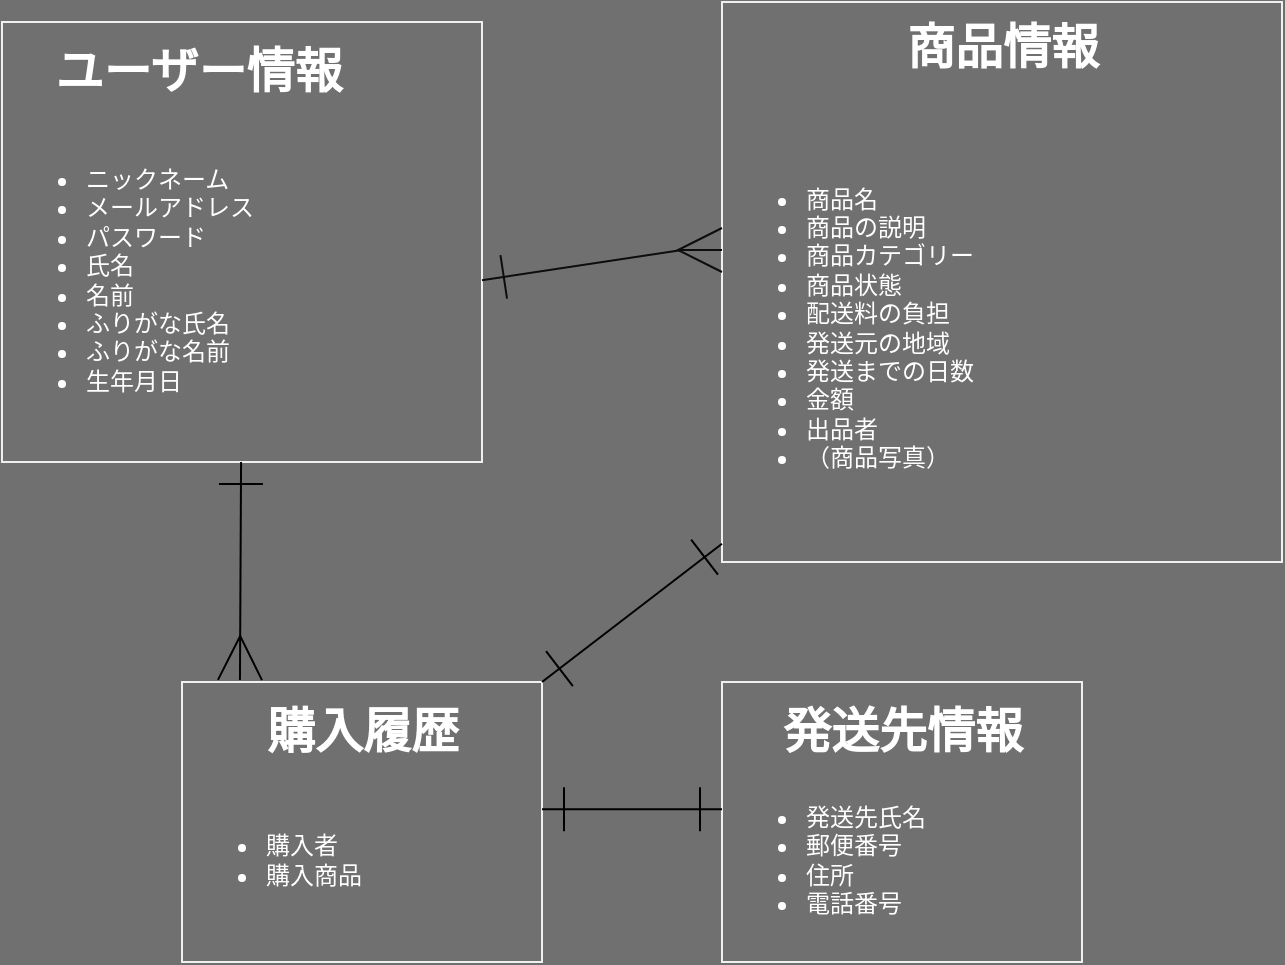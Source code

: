 <mxfile>
    <diagram id="akAnI0R9bvu1f19qkEFr" name="ページ1">
        <mxGraphModel dx="728" dy="680" grid="0" gridSize="10" guides="1" tooltips="1" connect="1" arrows="1" fold="1" page="0" pageScale="1" pageWidth="827" pageHeight="1169" background="#707070" math="0" shadow="0">
            <root>
                <mxCell id="0"/>
                <mxCell id="1" parent="0"/>
                <mxCell id="20" value="" style="group;perimeterSpacing=3;fillColor=none;strokeColor=#f0f0f0;labelBackgroundColor=none;fontColor=#FFFFFF;labelBorderColor=none;" parent="1" vertex="1" connectable="0">
                    <mxGeometry x="40" y="40" width="240" height="220" as="geometry"/>
                </mxCell>
                <mxCell id="18" value="&lt;ul&gt;&lt;li&gt;ニックネーム&lt;/li&gt;&lt;li&gt;メールアドレス&lt;/li&gt;&lt;li&gt;パスワード&lt;/li&gt;&lt;li&gt;氏名&lt;/li&gt;&lt;li&gt;名前&lt;/li&gt;&lt;li&gt;ふりがな氏名&lt;/li&gt;&lt;li&gt;ふりがな名前&lt;/li&gt;&lt;li&gt;生年月日&lt;/li&gt;&lt;/ul&gt;" style="text;strokeColor=none;fillColor=none;html=1;whiteSpace=wrap;verticalAlign=middle;overflow=hidden;labelBackgroundColor=none;fontColor=#FFFFFF;labelBorderColor=none;" parent="20" vertex="1">
                    <mxGeometry y="38.18" width="240" height="181.82" as="geometry"/>
                </mxCell>
                <mxCell id="19" value="ユーザー情報" style="text;strokeColor=none;fillColor=none;html=1;fontSize=24;fontStyle=1;verticalAlign=middle;align=center;labelBackgroundColor=none;fontColor=#FFFFFF;labelBorderColor=none;" parent="20" vertex="1">
                    <mxGeometry width="196.364" height="50.909" as="geometry"/>
                </mxCell>
                <mxCell id="21" value="" style="group;strokeColor=#f0f0f0;perimeterSpacing=3;labelBackgroundColor=none;fontColor=#FFFFFF;labelBorderColor=none;" parent="1" vertex="1" connectable="0">
                    <mxGeometry x="400" y="30" width="280" height="280" as="geometry"/>
                </mxCell>
                <mxCell id="22" value="&lt;ul&gt;&lt;li&gt;商品名&lt;/li&gt;&lt;li&gt;商品の説明&lt;/li&gt;&lt;li&gt;商品カテゴリー&lt;/li&gt;&lt;li&gt;商品状態&lt;/li&gt;&lt;li&gt;配送料の負担&lt;/li&gt;&lt;li&gt;発送元の地域&lt;/li&gt;&lt;li&gt;発送までの日数&lt;/li&gt;&lt;li&gt;金額&lt;/li&gt;&lt;li&gt;出品者&lt;/li&gt;&lt;li&gt;（商品写真）&lt;/li&gt;&lt;/ul&gt;" style="text;strokeColor=none;fillColor=none;html=1;whiteSpace=wrap;verticalAlign=middle;overflow=hidden;labelBackgroundColor=none;fontColor=#FFFFFF;labelBorderColor=none;" parent="21" vertex="1">
                    <mxGeometry y="46.67" width="280" height="233.33" as="geometry"/>
                </mxCell>
                <mxCell id="23" value="商品情報" style="text;strokeColor=none;fillColor=none;html=1;fontSize=24;fontStyle=1;verticalAlign=middle;align=center;labelBackgroundColor=none;fontColor=#FFFFFF;labelBorderColor=none;" parent="21" vertex="1">
                    <mxGeometry width="280" height="46.667" as="geometry"/>
                </mxCell>
                <mxCell id="24" value="" style="group;perimeterSpacing=3;strokeColor=#f0f0f0;labelBackgroundColor=none;fontColor=#FFFFFF;labelBorderColor=none;" parent="1" vertex="1" connectable="0">
                    <mxGeometry x="130" y="370" width="180" height="140" as="geometry"/>
                </mxCell>
                <mxCell id="25" value="&lt;ul&gt;&lt;li&gt;購入者&lt;/li&gt;&lt;li&gt;購入商品&lt;/li&gt;&lt;/ul&gt;" style="text;strokeColor=none;fillColor=none;html=1;whiteSpace=wrap;verticalAlign=middle;overflow=hidden;labelBackgroundColor=none;fontColor=#FFFFFF;labelBorderColor=none;" parent="24" vertex="1">
                    <mxGeometry y="38.182" width="180" height="101.818" as="geometry"/>
                </mxCell>
                <mxCell id="26" value="購入履歴" style="text;strokeColor=none;fillColor=none;html=1;fontSize=24;fontStyle=1;verticalAlign=middle;align=center;labelBackgroundColor=none;fontColor=#FFFFFF;labelBorderColor=none;" parent="24" vertex="1">
                    <mxGeometry width="180" height="50.909" as="geometry"/>
                </mxCell>
                <mxCell id="27" value="" style="group;perimeterSpacing=3;strokeColor=#f0f0f0;labelBackgroundColor=none;fontColor=#FFFFFF;labelBorderColor=none;" parent="1" vertex="1" connectable="0">
                    <mxGeometry x="400" y="370" width="180" height="140" as="geometry"/>
                </mxCell>
                <mxCell id="28" value="&lt;ul&gt;&lt;li&gt;発送先氏名&lt;/li&gt;&lt;li&gt;郵便番号&lt;/li&gt;&lt;li&gt;住所&lt;/li&gt;&lt;li&gt;電話番号&lt;/li&gt;&lt;/ul&gt;" style="text;strokeColor=none;fillColor=none;html=1;whiteSpace=wrap;verticalAlign=middle;overflow=hidden;labelBackgroundColor=none;fontColor=#FFFFFF;labelBorderColor=none;" parent="27" vertex="1">
                    <mxGeometry y="38.182" width="180" height="101.818" as="geometry"/>
                </mxCell>
                <mxCell id="29" value="発送先情報" style="text;strokeColor=none;fillColor=none;html=1;fontSize=24;fontStyle=1;verticalAlign=middle;align=center;labelBackgroundColor=none;fontColor=#FFFFFF;labelBorderColor=none;" parent="27" vertex="1">
                    <mxGeometry width="180" height="50.909" as="geometry"/>
                </mxCell>
                <mxCell id="31" style="rounded=0;orthogonalLoop=1;jettySize=auto;html=1;exitX=1;exitY=0.5;exitDx=0;exitDy=0;strokeWidth=1;endArrow=ERmany;endFill=0;endSize=20;startSize=20;startArrow=ERone;startFill=0;labelBackgroundColor=none;fontColor=#FFFFFF;labelBorderColor=#000000;fontSize=11;strokeColor=#0D0D0D;" parent="1" source="18" edge="1">
                    <mxGeometry relative="1" as="geometry">
                        <mxPoint x="400" y="154" as="targetPoint"/>
                        <Array as="points">
                            <mxPoint x="380" y="154"/>
                        </Array>
                    </mxGeometry>
                </mxCell>
                <mxCell id="40" style="edgeStyle=none;rounded=0;orthogonalLoop=1;jettySize=auto;html=1;entryX=0.161;entryY=-0.02;entryDx=0;entryDy=0;entryPerimeter=0;startArrow=ERone;startFill=0;endArrow=ERmany;endFill=0;startSize=20;endSize=20;strokeWidth=1;labelBackgroundColor=none;fontColor=#FFFFFF;labelBorderColor=#000000;" parent="1" source="18" target="26" edge="1">
                    <mxGeometry relative="1" as="geometry"/>
                </mxCell>
                <mxCell id="42" style="edgeStyle=none;rounded=0;orthogonalLoop=1;jettySize=auto;html=1;entryX=1;entryY=0;entryDx=0;entryDy=0;startArrow=ERone;startFill=0;endArrow=ERone;endFill=0;startSize=20;endSize=20;strokeWidth=1;labelBackgroundColor=none;fontColor=#FFFFFF;labelBorderColor=#000000;" parent="1" source="22" target="26" edge="1">
                    <mxGeometry relative="1" as="geometry"/>
                </mxCell>
                <mxCell id="41" style="edgeStyle=none;rounded=0;orthogonalLoop=1;jettySize=auto;html=1;exitX=1;exitY=0.25;exitDx=0;exitDy=0;entryX=0;entryY=0.25;entryDx=0;entryDy=0;startArrow=ERone;startFill=0;endArrow=ERone;endFill=0;startSize=20;endSize=20;strokeWidth=1;labelBackgroundColor=none;fontColor=#FFFFFF;labelBorderColor=#000000;" parent="1" source="25" target="28" edge="1">
                    <mxGeometry relative="1" as="geometry"/>
                </mxCell>
            </root>
        </mxGraphModel>
    </diagram>
</mxfile>